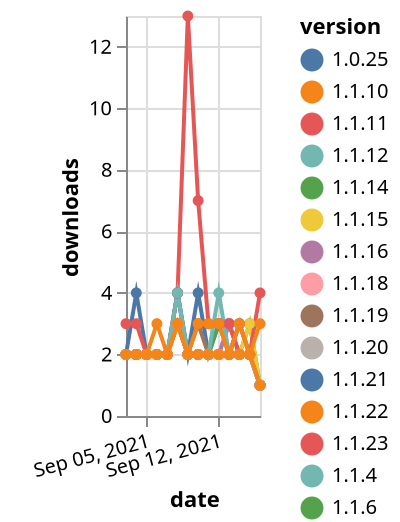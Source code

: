 {"$schema": "https://vega.github.io/schema/vega-lite/v5.json", "description": "A simple bar chart with embedded data.", "data": {"values": [{"date": "2021-09-03", "total": 6175, "delta": 2, "version": "1.0.25"}, {"date": "2021-09-04", "total": 6177, "delta": 2, "version": "1.0.25"}, {"date": "2021-09-05", "total": 6179, "delta": 2, "version": "1.0.25"}, {"date": "2021-09-06", "total": 6181, "delta": 2, "version": "1.0.25"}, {"date": "2021-09-07", "total": 6183, "delta": 2, "version": "1.0.25"}, {"date": "2021-09-08", "total": 6187, "delta": 4, "version": "1.0.25"}, {"date": "2021-09-09", "total": 6189, "delta": 2, "version": "1.0.25"}, {"date": "2021-09-10", "total": 6193, "delta": 4, "version": "1.0.25"}, {"date": "2021-09-11", "total": 6195, "delta": 2, "version": "1.0.25"}, {"date": "2021-09-12", "total": 6198, "delta": 3, "version": "1.0.25"}, {"date": "2021-09-13", "total": 6201, "delta": 3, "version": "1.0.25"}, {"date": "2021-09-14", "total": 6203, "delta": 2, "version": "1.0.25"}, {"date": "2021-09-15", "total": 6205, "delta": 2, "version": "1.0.25"}, {"date": "2021-09-16", "total": 6206, "delta": 1, "version": "1.0.25"}, {"date": "2021-09-03", "total": 680, "delta": 2, "version": "1.1.21"}, {"date": "2021-09-04", "total": 684, "delta": 4, "version": "1.1.21"}, {"date": "2021-09-05", "total": 686, "delta": 2, "version": "1.1.21"}, {"date": "2021-09-06", "total": 688, "delta": 2, "version": "1.1.21"}, {"date": "2021-09-07", "total": 690, "delta": 2, "version": "1.1.21"}, {"date": "2021-09-08", "total": 694, "delta": 4, "version": "1.1.21"}, {"date": "2021-09-09", "total": 696, "delta": 2, "version": "1.1.21"}, {"date": "2021-09-10", "total": 698, "delta": 2, "version": "1.1.21"}, {"date": "2021-09-11", "total": 700, "delta": 2, "version": "1.1.21"}, {"date": "2021-09-12", "total": 702, "delta": 2, "version": "1.1.21"}, {"date": "2021-09-13", "total": 704, "delta": 2, "version": "1.1.21"}, {"date": "2021-09-14", "total": 707, "delta": 3, "version": "1.1.21"}, {"date": "2021-09-15", "total": 709, "delta": 2, "version": "1.1.21"}, {"date": "2021-09-16", "total": 710, "delta": 1, "version": "1.1.21"}, {"date": "2021-09-03", "total": 2286, "delta": 2, "version": "1.1.6"}, {"date": "2021-09-04", "total": 2288, "delta": 2, "version": "1.1.6"}, {"date": "2021-09-05", "total": 2290, "delta": 2, "version": "1.1.6"}, {"date": "2021-09-06", "total": 2292, "delta": 2, "version": "1.1.6"}, {"date": "2021-09-07", "total": 2294, "delta": 2, "version": "1.1.6"}, {"date": "2021-09-08", "total": 2297, "delta": 3, "version": "1.1.6"}, {"date": "2021-09-09", "total": 2299, "delta": 2, "version": "1.1.6"}, {"date": "2021-09-10", "total": 2301, "delta": 2, "version": "1.1.6"}, {"date": "2021-09-11", "total": 2303, "delta": 2, "version": "1.1.6"}, {"date": "2021-09-12", "total": 2306, "delta": 3, "version": "1.1.6"}, {"date": "2021-09-13", "total": 2308, "delta": 2, "version": "1.1.6"}, {"date": "2021-09-14", "total": 2310, "delta": 2, "version": "1.1.6"}, {"date": "2021-09-15", "total": 2312, "delta": 2, "version": "1.1.6"}, {"date": "2021-09-16", "total": 2313, "delta": 1, "version": "1.1.6"}, {"date": "2021-09-03", "total": 629, "delta": 2, "version": "1.1.14"}, {"date": "2021-09-04", "total": 631, "delta": 2, "version": "1.1.14"}, {"date": "2021-09-05", "total": 633, "delta": 2, "version": "1.1.14"}, {"date": "2021-09-06", "total": 635, "delta": 2, "version": "1.1.14"}, {"date": "2021-09-07", "total": 637, "delta": 2, "version": "1.1.14"}, {"date": "2021-09-08", "total": 640, "delta": 3, "version": "1.1.14"}, {"date": "2021-09-09", "total": 642, "delta": 2, "version": "1.1.14"}, {"date": "2021-09-10", "total": 644, "delta": 2, "version": "1.1.14"}, {"date": "2021-09-11", "total": 646, "delta": 2, "version": "1.1.14"}, {"date": "2021-09-12", "total": 648, "delta": 2, "version": "1.1.14"}, {"date": "2021-09-13", "total": 650, "delta": 2, "version": "1.1.14"}, {"date": "2021-09-14", "total": 652, "delta": 2, "version": "1.1.14"}, {"date": "2021-09-15", "total": 655, "delta": 3, "version": "1.1.14"}, {"date": "2021-09-16", "total": 656, "delta": 1, "version": "1.1.14"}, {"date": "2021-09-03", "total": 1069, "delta": 2, "version": "1.1.9"}, {"date": "2021-09-04", "total": 1071, "delta": 2, "version": "1.1.9"}, {"date": "2021-09-05", "total": 1073, "delta": 2, "version": "1.1.9"}, {"date": "2021-09-06", "total": 1075, "delta": 2, "version": "1.1.9"}, {"date": "2021-09-07", "total": 1077, "delta": 2, "version": "1.1.9"}, {"date": "2021-09-08", "total": 1080, "delta": 3, "version": "1.1.9"}, {"date": "2021-09-09", "total": 1082, "delta": 2, "version": "1.1.9"}, {"date": "2021-09-10", "total": 1084, "delta": 2, "version": "1.1.9"}, {"date": "2021-09-11", "total": 1086, "delta": 2, "version": "1.1.9"}, {"date": "2021-09-12", "total": 1088, "delta": 2, "version": "1.1.9"}, {"date": "2021-09-13", "total": 1091, "delta": 3, "version": "1.1.9"}, {"date": "2021-09-14", "total": 1093, "delta": 2, "version": "1.1.9"}, {"date": "2021-09-15", "total": 1095, "delta": 2, "version": "1.1.9"}, {"date": "2021-09-16", "total": 1096, "delta": 1, "version": "1.1.9"}, {"date": "2021-09-03", "total": 469, "delta": 2, "version": "1.1.20"}, {"date": "2021-09-04", "total": 471, "delta": 2, "version": "1.1.20"}, {"date": "2021-09-05", "total": 473, "delta": 2, "version": "1.1.20"}, {"date": "2021-09-06", "total": 475, "delta": 2, "version": "1.1.20"}, {"date": "2021-09-07", "total": 477, "delta": 2, "version": "1.1.20"}, {"date": "2021-09-08", "total": 480, "delta": 3, "version": "1.1.20"}, {"date": "2021-09-09", "total": 482, "delta": 2, "version": "1.1.20"}, {"date": "2021-09-10", "total": 484, "delta": 2, "version": "1.1.20"}, {"date": "2021-09-11", "total": 486, "delta": 2, "version": "1.1.20"}, {"date": "2021-09-12", "total": 488, "delta": 2, "version": "1.1.20"}, {"date": "2021-09-13", "total": 490, "delta": 2, "version": "1.1.20"}, {"date": "2021-09-14", "total": 493, "delta": 3, "version": "1.1.20"}, {"date": "2021-09-15", "total": 495, "delta": 2, "version": "1.1.20"}, {"date": "2021-09-16", "total": 496, "delta": 1, "version": "1.1.20"}, {"date": "2021-09-03", "total": 857, "delta": 2, "version": "1.1.12"}, {"date": "2021-09-04", "total": 859, "delta": 2, "version": "1.1.12"}, {"date": "2021-09-05", "total": 861, "delta": 2, "version": "1.1.12"}, {"date": "2021-09-06", "total": 863, "delta": 2, "version": "1.1.12"}, {"date": "2021-09-07", "total": 865, "delta": 2, "version": "1.1.12"}, {"date": "2021-09-08", "total": 868, "delta": 3, "version": "1.1.12"}, {"date": "2021-09-09", "total": 870, "delta": 2, "version": "1.1.12"}, {"date": "2021-09-10", "total": 872, "delta": 2, "version": "1.1.12"}, {"date": "2021-09-11", "total": 874, "delta": 2, "version": "1.1.12"}, {"date": "2021-09-12", "total": 876, "delta": 2, "version": "1.1.12"}, {"date": "2021-09-13", "total": 878, "delta": 2, "version": "1.1.12"}, {"date": "2021-09-14", "total": 881, "delta": 3, "version": "1.1.12"}, {"date": "2021-09-15", "total": 883, "delta": 2, "version": "1.1.12"}, {"date": "2021-09-16", "total": 884, "delta": 1, "version": "1.1.12"}, {"date": "2021-09-03", "total": 2685, "delta": 2, "version": "1.1.8"}, {"date": "2021-09-04", "total": 2687, "delta": 2, "version": "1.1.8"}, {"date": "2021-09-05", "total": 2689, "delta": 2, "version": "1.1.8"}, {"date": "2021-09-06", "total": 2691, "delta": 2, "version": "1.1.8"}, {"date": "2021-09-07", "total": 2693, "delta": 2, "version": "1.1.8"}, {"date": "2021-09-08", "total": 2696, "delta": 3, "version": "1.1.8"}, {"date": "2021-09-09", "total": 2698, "delta": 2, "version": "1.1.8"}, {"date": "2021-09-10", "total": 2700, "delta": 2, "version": "1.1.8"}, {"date": "2021-09-11", "total": 2702, "delta": 2, "version": "1.1.8"}, {"date": "2021-09-12", "total": 2704, "delta": 2, "version": "1.1.8"}, {"date": "2021-09-13", "total": 2707, "delta": 3, "version": "1.1.8"}, {"date": "2021-09-14", "total": 2709, "delta": 2, "version": "1.1.8"}, {"date": "2021-09-15", "total": 2711, "delta": 2, "version": "1.1.8"}, {"date": "2021-09-16", "total": 2712, "delta": 1, "version": "1.1.8"}, {"date": "2021-09-03", "total": 520, "delta": 2, "version": "1.1.19"}, {"date": "2021-09-04", "total": 522, "delta": 2, "version": "1.1.19"}, {"date": "2021-09-05", "total": 524, "delta": 2, "version": "1.1.19"}, {"date": "2021-09-06", "total": 526, "delta": 2, "version": "1.1.19"}, {"date": "2021-09-07", "total": 528, "delta": 2, "version": "1.1.19"}, {"date": "2021-09-08", "total": 531, "delta": 3, "version": "1.1.19"}, {"date": "2021-09-09", "total": 533, "delta": 2, "version": "1.1.19"}, {"date": "2021-09-10", "total": 536, "delta": 3, "version": "1.1.19"}, {"date": "2021-09-11", "total": 538, "delta": 2, "version": "1.1.19"}, {"date": "2021-09-12", "total": 540, "delta": 2, "version": "1.1.19"}, {"date": "2021-09-13", "total": 542, "delta": 2, "version": "1.1.19"}, {"date": "2021-09-14", "total": 544, "delta": 2, "version": "1.1.19"}, {"date": "2021-09-15", "total": 546, "delta": 2, "version": "1.1.19"}, {"date": "2021-09-16", "total": 547, "delta": 1, "version": "1.1.19"}, {"date": "2021-09-03", "total": 623, "delta": 2, "version": "1.1.15"}, {"date": "2021-09-04", "total": 625, "delta": 2, "version": "1.1.15"}, {"date": "2021-09-05", "total": 627, "delta": 2, "version": "1.1.15"}, {"date": "2021-09-06", "total": 629, "delta": 2, "version": "1.1.15"}, {"date": "2021-09-07", "total": 631, "delta": 2, "version": "1.1.15"}, {"date": "2021-09-08", "total": 634, "delta": 3, "version": "1.1.15"}, {"date": "2021-09-09", "total": 636, "delta": 2, "version": "1.1.15"}, {"date": "2021-09-10", "total": 638, "delta": 2, "version": "1.1.15"}, {"date": "2021-09-11", "total": 640, "delta": 2, "version": "1.1.15"}, {"date": "2021-09-12", "total": 642, "delta": 2, "version": "1.1.15"}, {"date": "2021-09-13", "total": 644, "delta": 2, "version": "1.1.15"}, {"date": "2021-09-14", "total": 646, "delta": 2, "version": "1.1.15"}, {"date": "2021-09-15", "total": 649, "delta": 3, "version": "1.1.15"}, {"date": "2021-09-16", "total": 650, "delta": 1, "version": "1.1.15"}, {"date": "2021-09-03", "total": 2228, "delta": 2, "version": "1.1.7"}, {"date": "2021-09-04", "total": 2230, "delta": 2, "version": "1.1.7"}, {"date": "2021-09-05", "total": 2232, "delta": 2, "version": "1.1.7"}, {"date": "2021-09-06", "total": 2234, "delta": 2, "version": "1.1.7"}, {"date": "2021-09-07", "total": 2236, "delta": 2, "version": "1.1.7"}, {"date": "2021-09-08", "total": 2239, "delta": 3, "version": "1.1.7"}, {"date": "2021-09-09", "total": 2241, "delta": 2, "version": "1.1.7"}, {"date": "2021-09-10", "total": 2243, "delta": 2, "version": "1.1.7"}, {"date": "2021-09-11", "total": 2245, "delta": 2, "version": "1.1.7"}, {"date": "2021-09-12", "total": 2247, "delta": 2, "version": "1.1.7"}, {"date": "2021-09-13", "total": 2249, "delta": 2, "version": "1.1.7"}, {"date": "2021-09-14", "total": 2251, "delta": 2, "version": "1.1.7"}, {"date": "2021-09-15", "total": 2253, "delta": 2, "version": "1.1.7"}, {"date": "2021-09-16", "total": 2254, "delta": 1, "version": "1.1.7"}, {"date": "2021-09-03", "total": 590, "delta": 2, "version": "1.1.16"}, {"date": "2021-09-04", "total": 592, "delta": 2, "version": "1.1.16"}, {"date": "2021-09-05", "total": 594, "delta": 2, "version": "1.1.16"}, {"date": "2021-09-06", "total": 596, "delta": 2, "version": "1.1.16"}, {"date": "2021-09-07", "total": 598, "delta": 2, "version": "1.1.16"}, {"date": "2021-09-08", "total": 601, "delta": 3, "version": "1.1.16"}, {"date": "2021-09-09", "total": 603, "delta": 2, "version": "1.1.16"}, {"date": "2021-09-10", "total": 605, "delta": 2, "version": "1.1.16"}, {"date": "2021-09-11", "total": 607, "delta": 2, "version": "1.1.16"}, {"date": "2021-09-12", "total": 609, "delta": 2, "version": "1.1.16"}, {"date": "2021-09-13", "total": 611, "delta": 2, "version": "1.1.16"}, {"date": "2021-09-14", "total": 613, "delta": 2, "version": "1.1.16"}, {"date": "2021-09-15", "total": 615, "delta": 2, "version": "1.1.16"}, {"date": "2021-09-16", "total": 616, "delta": 1, "version": "1.1.16"}, {"date": "2021-09-03", "total": 807, "delta": 2, "version": "1.1.11"}, {"date": "2021-09-04", "total": 809, "delta": 2, "version": "1.1.11"}, {"date": "2021-09-05", "total": 811, "delta": 2, "version": "1.1.11"}, {"date": "2021-09-06", "total": 813, "delta": 2, "version": "1.1.11"}, {"date": "2021-09-07", "total": 815, "delta": 2, "version": "1.1.11"}, {"date": "2021-09-08", "total": 818, "delta": 3, "version": "1.1.11"}, {"date": "2021-09-09", "total": 820, "delta": 2, "version": "1.1.11"}, {"date": "2021-09-10", "total": 822, "delta": 2, "version": "1.1.11"}, {"date": "2021-09-11", "total": 824, "delta": 2, "version": "1.1.11"}, {"date": "2021-09-12", "total": 826, "delta": 2, "version": "1.1.11"}, {"date": "2021-09-13", "total": 828, "delta": 2, "version": "1.1.11"}, {"date": "2021-09-14", "total": 831, "delta": 3, "version": "1.1.11"}, {"date": "2021-09-15", "total": 833, "delta": 2, "version": "1.1.11"}, {"date": "2021-09-16", "total": 834, "delta": 1, "version": "1.1.11"}, {"date": "2021-09-03", "total": 396, "delta": 3, "version": "1.1.23"}, {"date": "2021-09-04", "total": 399, "delta": 3, "version": "1.1.23"}, {"date": "2021-09-05", "total": 401, "delta": 2, "version": "1.1.23"}, {"date": "2021-09-06", "total": 403, "delta": 2, "version": "1.1.23"}, {"date": "2021-09-07", "total": 405, "delta": 2, "version": "1.1.23"}, {"date": "2021-09-08", "total": 409, "delta": 4, "version": "1.1.23"}, {"date": "2021-09-09", "total": 422, "delta": 13, "version": "1.1.23"}, {"date": "2021-09-10", "total": 429, "delta": 7, "version": "1.1.23"}, {"date": "2021-09-11", "total": 432, "delta": 3, "version": "1.1.23"}, {"date": "2021-09-12", "total": 435, "delta": 3, "version": "1.1.23"}, {"date": "2021-09-13", "total": 438, "delta": 3, "version": "1.1.23"}, {"date": "2021-09-14", "total": 440, "delta": 2, "version": "1.1.23"}, {"date": "2021-09-15", "total": 442, "delta": 2, "version": "1.1.23"}, {"date": "2021-09-16", "total": 446, "delta": 4, "version": "1.1.23"}, {"date": "2021-09-03", "total": 517, "delta": 2, "version": "1.1.18"}, {"date": "2021-09-04", "total": 519, "delta": 2, "version": "1.1.18"}, {"date": "2021-09-05", "total": 521, "delta": 2, "version": "1.1.18"}, {"date": "2021-09-06", "total": 523, "delta": 2, "version": "1.1.18"}, {"date": "2021-09-07", "total": 525, "delta": 2, "version": "1.1.18"}, {"date": "2021-09-08", "total": 528, "delta": 3, "version": "1.1.18"}, {"date": "2021-09-09", "total": 530, "delta": 2, "version": "1.1.18"}, {"date": "2021-09-10", "total": 532, "delta": 2, "version": "1.1.18"}, {"date": "2021-09-11", "total": 534, "delta": 2, "version": "1.1.18"}, {"date": "2021-09-12", "total": 536, "delta": 2, "version": "1.1.18"}, {"date": "2021-09-13", "total": 538, "delta": 2, "version": "1.1.18"}, {"date": "2021-09-14", "total": 540, "delta": 2, "version": "1.1.18"}, {"date": "2021-09-15", "total": 542, "delta": 2, "version": "1.1.18"}, {"date": "2021-09-16", "total": 543, "delta": 1, "version": "1.1.18"}, {"date": "2021-09-03", "total": 2642, "delta": 2, "version": "1.1.4"}, {"date": "2021-09-04", "total": 2644, "delta": 2, "version": "1.1.4"}, {"date": "2021-09-05", "total": 2646, "delta": 2, "version": "1.1.4"}, {"date": "2021-09-06", "total": 2648, "delta": 2, "version": "1.1.4"}, {"date": "2021-09-07", "total": 2650, "delta": 2, "version": "1.1.4"}, {"date": "2021-09-08", "total": 2654, "delta": 4, "version": "1.1.4"}, {"date": "2021-09-09", "total": 2656, "delta": 2, "version": "1.1.4"}, {"date": "2021-09-10", "total": 2658, "delta": 2, "version": "1.1.4"}, {"date": "2021-09-11", "total": 2660, "delta": 2, "version": "1.1.4"}, {"date": "2021-09-12", "total": 2664, "delta": 4, "version": "1.1.4"}, {"date": "2021-09-13", "total": 2666, "delta": 2, "version": "1.1.4"}, {"date": "2021-09-14", "total": 2668, "delta": 2, "version": "1.1.4"}, {"date": "2021-09-15", "total": 2670, "delta": 2, "version": "1.1.4"}, {"date": "2021-09-16", "total": 2671, "delta": 1, "version": "1.1.4"}, {"date": "2021-09-03", "total": 1276, "delta": 2, "version": "1.1.10"}, {"date": "2021-09-04", "total": 1278, "delta": 2, "version": "1.1.10"}, {"date": "2021-09-05", "total": 1280, "delta": 2, "version": "1.1.10"}, {"date": "2021-09-06", "total": 1283, "delta": 3, "version": "1.1.10"}, {"date": "2021-09-07", "total": 1285, "delta": 2, "version": "1.1.10"}, {"date": "2021-09-08", "total": 1288, "delta": 3, "version": "1.1.10"}, {"date": "2021-09-09", "total": 1290, "delta": 2, "version": "1.1.10"}, {"date": "2021-09-10", "total": 1293, "delta": 3, "version": "1.1.10"}, {"date": "2021-09-11", "total": 1296, "delta": 3, "version": "1.1.10"}, {"date": "2021-09-12", "total": 1299, "delta": 3, "version": "1.1.10"}, {"date": "2021-09-13", "total": 1301, "delta": 2, "version": "1.1.10"}, {"date": "2021-09-14", "total": 1304, "delta": 3, "version": "1.1.10"}, {"date": "2021-09-15", "total": 1306, "delta": 2, "version": "1.1.10"}, {"date": "2021-09-16", "total": 1309, "delta": 3, "version": "1.1.10"}, {"date": "2021-09-03", "total": 348, "delta": 2, "version": "1.1.22"}, {"date": "2021-09-04", "total": 350, "delta": 2, "version": "1.1.22"}, {"date": "2021-09-05", "total": 352, "delta": 2, "version": "1.1.22"}, {"date": "2021-09-06", "total": 354, "delta": 2, "version": "1.1.22"}, {"date": "2021-09-07", "total": 356, "delta": 2, "version": "1.1.22"}, {"date": "2021-09-08", "total": 359, "delta": 3, "version": "1.1.22"}, {"date": "2021-09-09", "total": 361, "delta": 2, "version": "1.1.22"}, {"date": "2021-09-10", "total": 363, "delta": 2, "version": "1.1.22"}, {"date": "2021-09-11", "total": 365, "delta": 2, "version": "1.1.22"}, {"date": "2021-09-12", "total": 367, "delta": 2, "version": "1.1.22"}, {"date": "2021-09-13", "total": 369, "delta": 2, "version": "1.1.22"}, {"date": "2021-09-14", "total": 371, "delta": 2, "version": "1.1.22"}, {"date": "2021-09-15", "total": 373, "delta": 2, "version": "1.1.22"}, {"date": "2021-09-16", "total": 374, "delta": 1, "version": "1.1.22"}]}, "width": "container", "mark": {"type": "line", "point": {"filled": true}}, "encoding": {"x": {"field": "date", "type": "temporal", "timeUnit": "yearmonthdate", "title": "date", "axis": {"labelAngle": -15}}, "y": {"field": "delta", "type": "quantitative", "title": "downloads"}, "color": {"field": "version", "type": "nominal"}, "tooltip": {"field": "delta"}}}